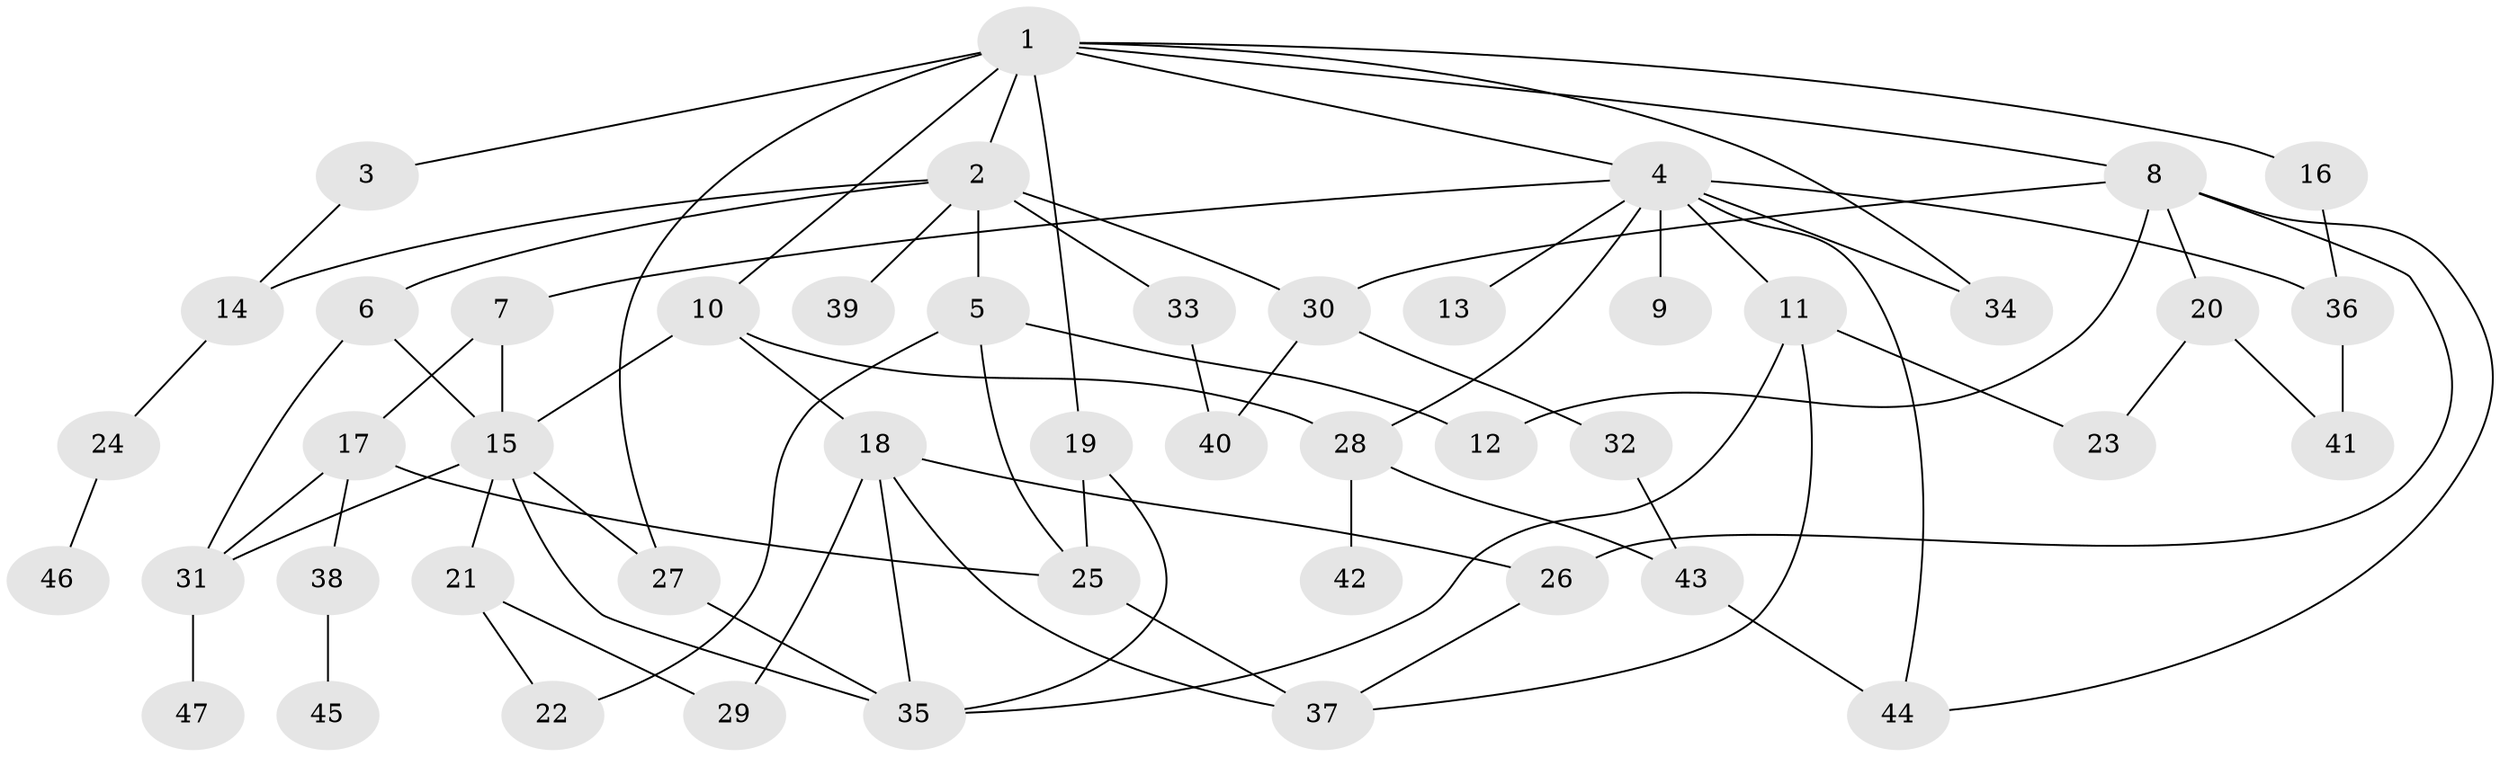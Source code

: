 // original degree distribution, {3: 0.22580645161290322, 6: 0.021505376344086023, 8: 0.010752688172043012, 4: 0.10752688172043011, 2: 0.34408602150537637, 9: 0.010752688172043012, 5: 0.043010752688172046, 7: 0.010752688172043012, 1: 0.22580645161290322}
// Generated by graph-tools (version 1.1) at 2025/34/03/09/25 02:34:14]
// undirected, 47 vertices, 75 edges
graph export_dot {
graph [start="1"]
  node [color=gray90,style=filled];
  1;
  2;
  3;
  4;
  5;
  6;
  7;
  8;
  9;
  10;
  11;
  12;
  13;
  14;
  15;
  16;
  17;
  18;
  19;
  20;
  21;
  22;
  23;
  24;
  25;
  26;
  27;
  28;
  29;
  30;
  31;
  32;
  33;
  34;
  35;
  36;
  37;
  38;
  39;
  40;
  41;
  42;
  43;
  44;
  45;
  46;
  47;
  1 -- 2 [weight=2.0];
  1 -- 3 [weight=1.0];
  1 -- 4 [weight=1.0];
  1 -- 8 [weight=1.0];
  1 -- 10 [weight=1.0];
  1 -- 16 [weight=1.0];
  1 -- 19 [weight=1.0];
  1 -- 27 [weight=1.0];
  1 -- 34 [weight=1.0];
  2 -- 5 [weight=1.0];
  2 -- 6 [weight=1.0];
  2 -- 14 [weight=1.0];
  2 -- 30 [weight=1.0];
  2 -- 33 [weight=1.0];
  2 -- 39 [weight=1.0];
  3 -- 14 [weight=1.0];
  4 -- 7 [weight=1.0];
  4 -- 9 [weight=1.0];
  4 -- 11 [weight=1.0];
  4 -- 13 [weight=1.0];
  4 -- 28 [weight=1.0];
  4 -- 34 [weight=1.0];
  4 -- 36 [weight=1.0];
  4 -- 44 [weight=1.0];
  5 -- 12 [weight=1.0];
  5 -- 22 [weight=1.0];
  5 -- 25 [weight=1.0];
  6 -- 15 [weight=1.0];
  6 -- 31 [weight=1.0];
  7 -- 15 [weight=1.0];
  7 -- 17 [weight=1.0];
  8 -- 12 [weight=1.0];
  8 -- 20 [weight=1.0];
  8 -- 26 [weight=1.0];
  8 -- 30 [weight=1.0];
  8 -- 44 [weight=1.0];
  10 -- 15 [weight=1.0];
  10 -- 18 [weight=1.0];
  10 -- 28 [weight=1.0];
  11 -- 23 [weight=1.0];
  11 -- 35 [weight=1.0];
  11 -- 37 [weight=1.0];
  14 -- 24 [weight=1.0];
  15 -- 21 [weight=1.0];
  15 -- 27 [weight=1.0];
  15 -- 31 [weight=1.0];
  15 -- 35 [weight=1.0];
  16 -- 36 [weight=1.0];
  17 -- 25 [weight=1.0];
  17 -- 31 [weight=1.0];
  17 -- 38 [weight=1.0];
  18 -- 26 [weight=1.0];
  18 -- 29 [weight=1.0];
  18 -- 35 [weight=1.0];
  18 -- 37 [weight=1.0];
  19 -- 25 [weight=1.0];
  19 -- 35 [weight=1.0];
  20 -- 23 [weight=1.0];
  20 -- 41 [weight=1.0];
  21 -- 22 [weight=1.0];
  21 -- 29 [weight=1.0];
  24 -- 46 [weight=1.0];
  25 -- 37 [weight=1.0];
  26 -- 37 [weight=1.0];
  27 -- 35 [weight=1.0];
  28 -- 42 [weight=1.0];
  28 -- 43 [weight=1.0];
  30 -- 32 [weight=2.0];
  30 -- 40 [weight=1.0];
  31 -- 47 [weight=1.0];
  32 -- 43 [weight=1.0];
  33 -- 40 [weight=2.0];
  36 -- 41 [weight=1.0];
  38 -- 45 [weight=1.0];
  43 -- 44 [weight=1.0];
}
